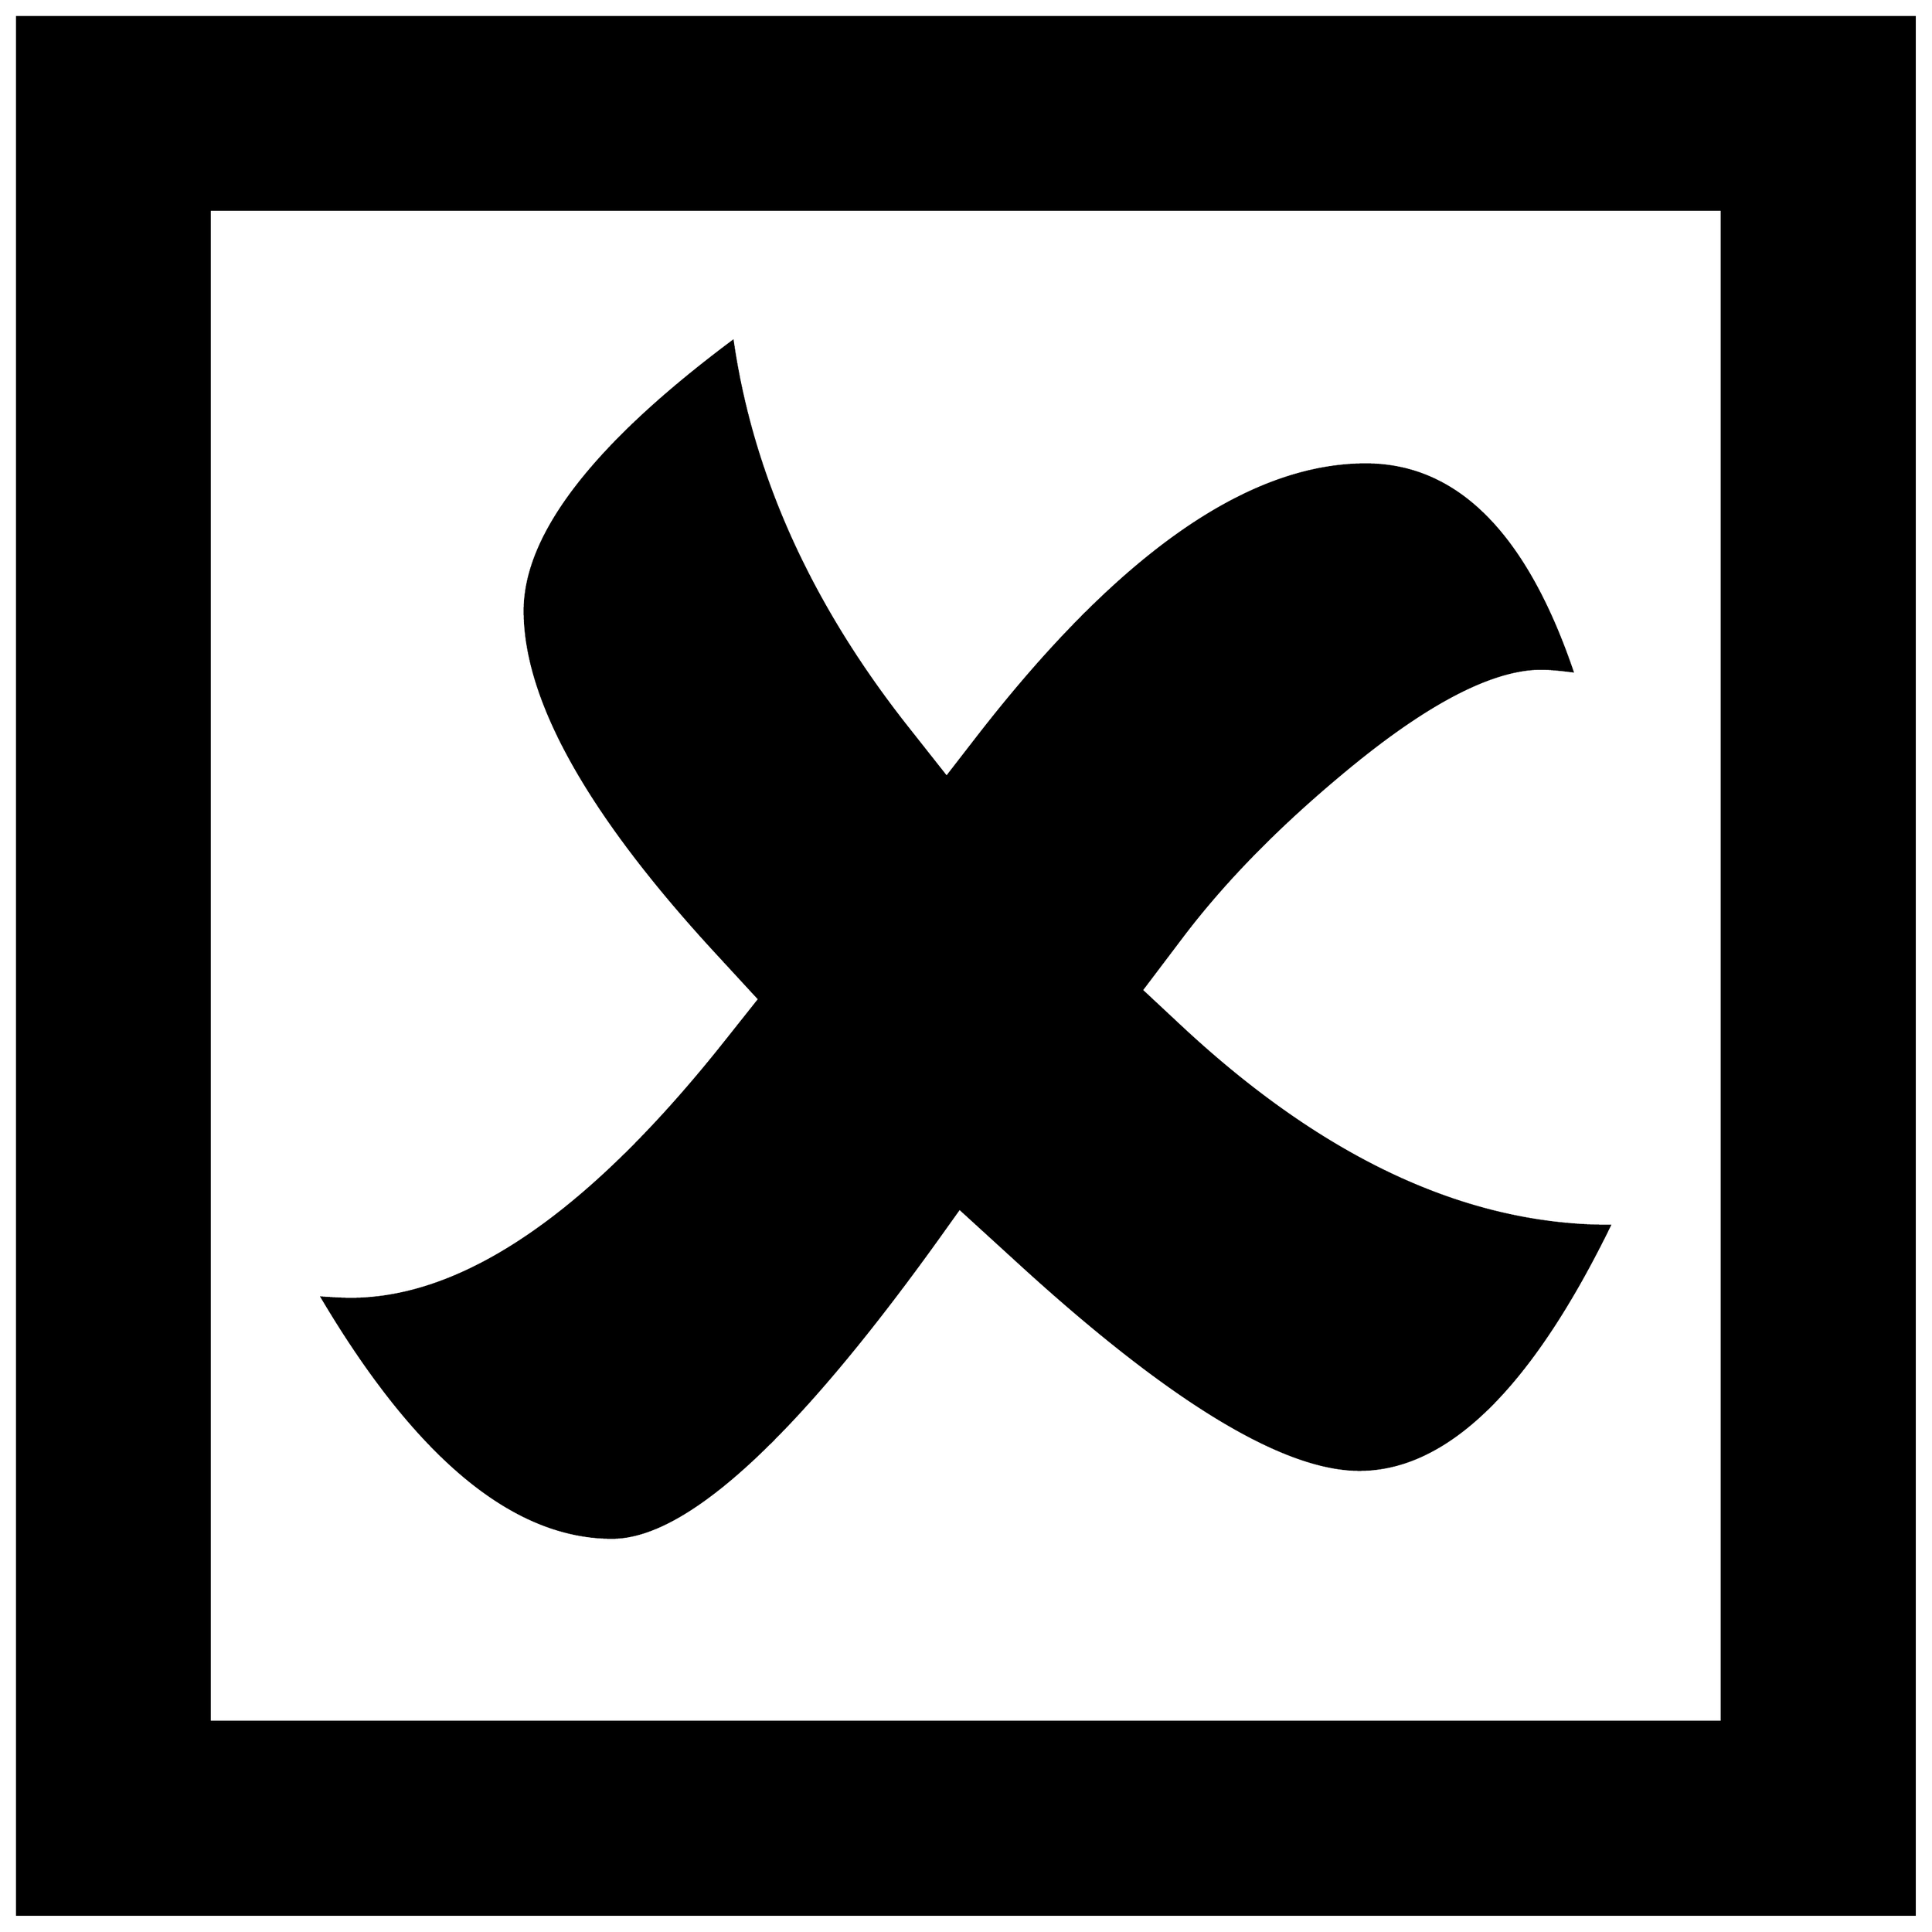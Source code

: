 


\begin{tikzpicture}[y=0.80pt, x=0.80pt, yscale=-1.0, xscale=1.0, inner sep=0pt, outer sep=0pt]
\begin{scope}[shift={(100.0,1864.0)},nonzero rule]
  \path[draw=.,fill=.,line width=1.600pt] (1652.0,0.0) --
    (172.0,0.0) -- (172.0,-1480.0) -- (1652.0,-1480.0) --
    (1652.0,0.0) -- cycle(1502.0,-150.0) -- (1502.0,-1330.0) --
    (322.0,-1330.0) -- (322.0,-150.0) -- (1502.0,-150.0) --
    cycle(1414.0,-537.0) .. controls (1352.0,-410.333) and
    (1287.0,-347.0) .. (1219.0,-347.0) .. controls
    (1159.667,-347.0) and (1071.0,-401.0) .. (953.0,-509.0) --
    (907.0,-551.0) -- (892.0,-530.0) .. controls (779.333,-372.667)
    and (694.0,-294.0) .. (636.0,-294.0) .. controls
    (559.333,-294.0) and (484.0,-356.333) .. (410.0,-481.0) ..
    controls (420.0,-480.333) and (427.333,-480.0) .. (432.0,-480.0)
    .. controls (520.667,-480.0) and (618.0,-546.667) ..
    (724.0,-680.0) -- (751.0,-714.0) -- (716.0,-752.0) ..
    controls (617.333,-859.333) and (568.0,-947.667) ..
    (568.0,-1017.0) .. controls (568.0,-1076.333) and
    (622.0,-1146.333) .. (730.0,-1227.0) .. controls
    (745.333,-1121.667) and (791.0,-1021.0) .. (867.0,-925.0) --
    (897.0,-887.0) -- (921.0,-918.0) .. controls
    (1031.0,-1060.0) and (1132.0,-1131.0) .. (1224.0,-1131.0) ..
    controls (1294.667,-1131.0) and (1348.333,-1077.333) ..
    (1385.0,-970.0) .. controls (1374.333,-971.333) and
    (1366.333,-972.0) .. (1361.0,-972.0) .. controls
    (1322.333,-972.0) and (1270.667,-945.0) .. (1206.0,-891.0) ..
    controls (1154.667,-848.333) and (1112.667,-805.333) ..
    (1080.0,-762.0) -- (1049.0,-721.0) -- (1079.0,-693.0) ..
    controls (1190.333,-589.0) and (1302.0,-537.0) ..
    (1414.0,-537.0) -- cycle;
\end{scope}

\end{tikzpicture}

